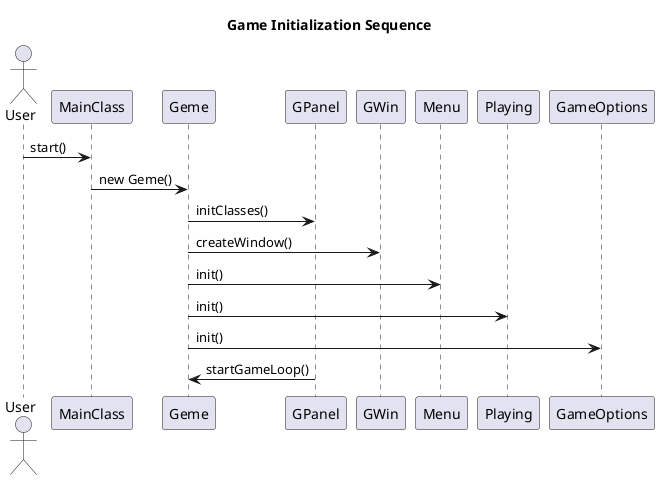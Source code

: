 @startuml
title Game Initialization Sequence

actor User
participant MainClass
participant Geme
participant GPanel
participant GWin
participant Menu
participant Playing
participant GameOptions

User -> MainClass : start()
MainClass -> Geme : new Geme()
Geme -> GPanel : initClasses()
Geme -> GWin : createWindow()
Geme -> Menu : init()
Geme -> Playing : init()
Geme -> GameOptions : init()
GPanel -> Geme : startGameLoop()
@enduml
